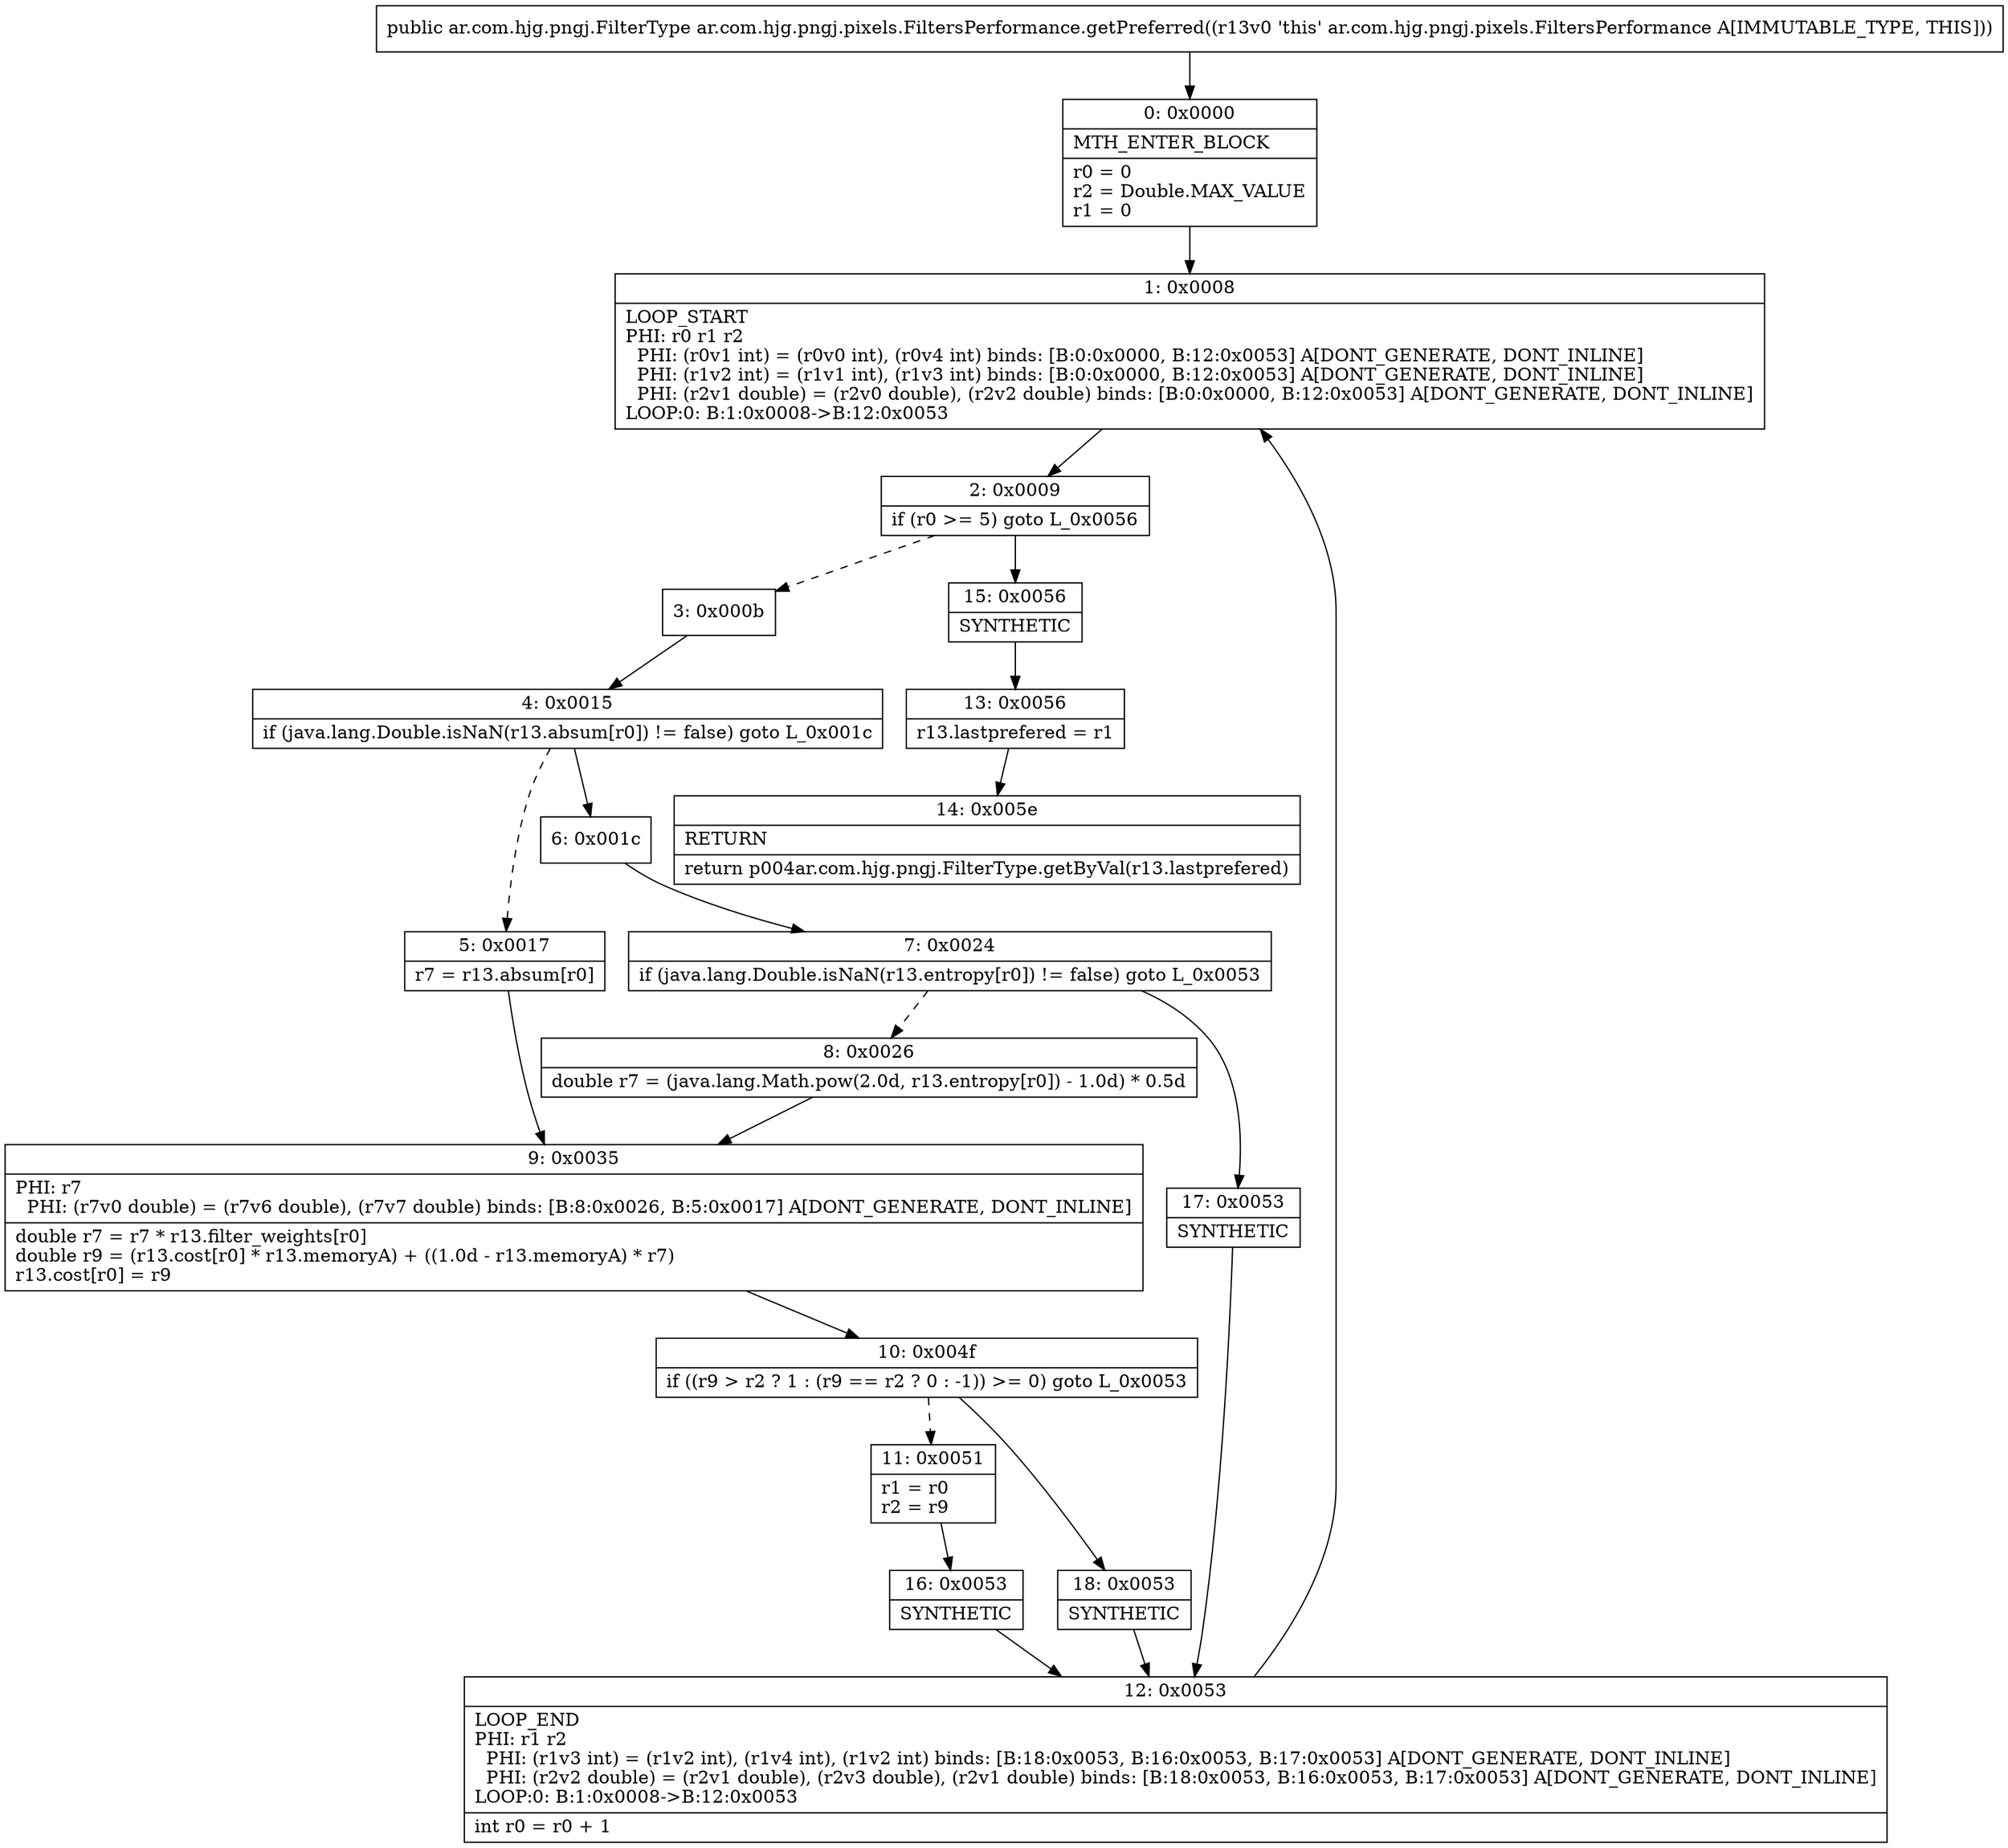 digraph "CFG forar.com.hjg.pngj.pixels.FiltersPerformance.getPreferred()Lar\/com\/hjg\/pngj\/FilterType;" {
Node_0 [shape=record,label="{0\:\ 0x0000|MTH_ENTER_BLOCK\l|r0 = 0\lr2 = Double.MAX_VALUE\lr1 = 0\l}"];
Node_1 [shape=record,label="{1\:\ 0x0008|LOOP_START\lPHI: r0 r1 r2 \l  PHI: (r0v1 int) = (r0v0 int), (r0v4 int) binds: [B:0:0x0000, B:12:0x0053] A[DONT_GENERATE, DONT_INLINE]\l  PHI: (r1v2 int) = (r1v1 int), (r1v3 int) binds: [B:0:0x0000, B:12:0x0053] A[DONT_GENERATE, DONT_INLINE]\l  PHI: (r2v1 double) = (r2v0 double), (r2v2 double) binds: [B:0:0x0000, B:12:0x0053] A[DONT_GENERATE, DONT_INLINE]\lLOOP:0: B:1:0x0008\-\>B:12:0x0053\l}"];
Node_2 [shape=record,label="{2\:\ 0x0009|if (r0 \>= 5) goto L_0x0056\l}"];
Node_3 [shape=record,label="{3\:\ 0x000b}"];
Node_4 [shape=record,label="{4\:\ 0x0015|if (java.lang.Double.isNaN(r13.absum[r0]) != false) goto L_0x001c\l}"];
Node_5 [shape=record,label="{5\:\ 0x0017|r7 = r13.absum[r0]\l}"];
Node_6 [shape=record,label="{6\:\ 0x001c}"];
Node_7 [shape=record,label="{7\:\ 0x0024|if (java.lang.Double.isNaN(r13.entropy[r0]) != false) goto L_0x0053\l}"];
Node_8 [shape=record,label="{8\:\ 0x0026|double r7 = (java.lang.Math.pow(2.0d, r13.entropy[r0]) \- 1.0d) * 0.5d\l}"];
Node_9 [shape=record,label="{9\:\ 0x0035|PHI: r7 \l  PHI: (r7v0 double) = (r7v6 double), (r7v7 double) binds: [B:8:0x0026, B:5:0x0017] A[DONT_GENERATE, DONT_INLINE]\l|double r7 = r7 * r13.filter_weights[r0]\ldouble r9 = (r13.cost[r0] * r13.memoryA) + ((1.0d \- r13.memoryA) * r7)\lr13.cost[r0] = r9\l}"];
Node_10 [shape=record,label="{10\:\ 0x004f|if ((r9 \> r2 ? 1 : (r9 == r2 ? 0 : \-1)) \>= 0) goto L_0x0053\l}"];
Node_11 [shape=record,label="{11\:\ 0x0051|r1 = r0\lr2 = r9\l}"];
Node_12 [shape=record,label="{12\:\ 0x0053|LOOP_END\lPHI: r1 r2 \l  PHI: (r1v3 int) = (r1v2 int), (r1v4 int), (r1v2 int) binds: [B:18:0x0053, B:16:0x0053, B:17:0x0053] A[DONT_GENERATE, DONT_INLINE]\l  PHI: (r2v2 double) = (r2v1 double), (r2v3 double), (r2v1 double) binds: [B:18:0x0053, B:16:0x0053, B:17:0x0053] A[DONT_GENERATE, DONT_INLINE]\lLOOP:0: B:1:0x0008\-\>B:12:0x0053\l|int r0 = r0 + 1\l}"];
Node_13 [shape=record,label="{13\:\ 0x0056|r13.lastprefered = r1\l}"];
Node_14 [shape=record,label="{14\:\ 0x005e|RETURN\l|return p004ar.com.hjg.pngj.FilterType.getByVal(r13.lastprefered)\l}"];
Node_15 [shape=record,label="{15\:\ 0x0056|SYNTHETIC\l}"];
Node_16 [shape=record,label="{16\:\ 0x0053|SYNTHETIC\l}"];
Node_17 [shape=record,label="{17\:\ 0x0053|SYNTHETIC\l}"];
Node_18 [shape=record,label="{18\:\ 0x0053|SYNTHETIC\l}"];
MethodNode[shape=record,label="{public ar.com.hjg.pngj.FilterType ar.com.hjg.pngj.pixels.FiltersPerformance.getPreferred((r13v0 'this' ar.com.hjg.pngj.pixels.FiltersPerformance A[IMMUTABLE_TYPE, THIS])) }"];
MethodNode -> Node_0;
Node_0 -> Node_1;
Node_1 -> Node_2;
Node_2 -> Node_3[style=dashed];
Node_2 -> Node_15;
Node_3 -> Node_4;
Node_4 -> Node_5[style=dashed];
Node_4 -> Node_6;
Node_5 -> Node_9;
Node_6 -> Node_7;
Node_7 -> Node_8[style=dashed];
Node_7 -> Node_17;
Node_8 -> Node_9;
Node_9 -> Node_10;
Node_10 -> Node_11[style=dashed];
Node_10 -> Node_18;
Node_11 -> Node_16;
Node_12 -> Node_1;
Node_13 -> Node_14;
Node_15 -> Node_13;
Node_16 -> Node_12;
Node_17 -> Node_12;
Node_18 -> Node_12;
}


